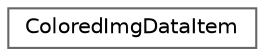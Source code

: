 digraph "Graphical Class Hierarchy"
{
 // INTERACTIVE_SVG=YES
 // LATEX_PDF_SIZE
  bgcolor="transparent";
  edge [fontname=Helvetica,fontsize=10,labelfontname=Helvetica,labelfontsize=10];
  node [fontname=Helvetica,fontsize=10,shape=box,height=0.2,width=0.4];
  rankdir="LR";
  Node0 [label="ColoredImgDataItem",height=0.2,width=0.4,color="grey40", fillcolor="white", style="filled",URL="$da/d06/struct_colored_img_data_item.html",tooltip="Data associated with a HSV colored image."];
}
